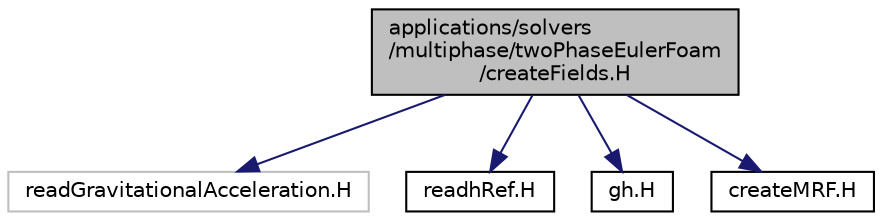 digraph "applications/solvers/multiphase/twoPhaseEulerFoam/createFields.H"
{
  bgcolor="transparent";
  edge [fontname="Helvetica",fontsize="10",labelfontname="Helvetica",labelfontsize="10"];
  node [fontname="Helvetica",fontsize="10",shape=record];
  Node0 [label="applications/solvers\l/multiphase/twoPhaseEulerFoam\l/createFields.H",height=0.2,width=0.4,color="black", fillcolor="grey75", style="filled", fontcolor="black"];
  Node0 -> Node1 [color="midnightblue",fontsize="10",style="solid",fontname="Helvetica"];
  Node1 [label="readGravitationalAcceleration.H",height=0.2,width=0.4,color="grey75"];
  Node0 -> Node2 [color="midnightblue",fontsize="10",style="solid",fontname="Helvetica"];
  Node2 [label="readhRef.H",height=0.2,width=0.4,color="black",URL="$a01340.html"];
  Node0 -> Node3 [color="midnightblue",fontsize="10",style="solid",fontname="Helvetica"];
  Node3 [label="gh.H",height=0.2,width=0.4,color="black",URL="$a01331.html"];
  Node0 -> Node4 [color="midnightblue",fontsize="10",style="solid",fontname="Helvetica"];
  Node4 [label="createMRF.H",height=0.2,width=0.4,color="black",URL="$a41594.html"];
}
